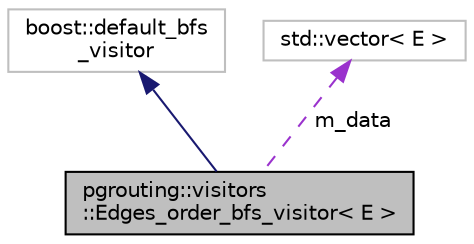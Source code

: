 digraph "pgrouting::visitors::Edges_order_bfs_visitor&lt; E &gt;"
{
  edge [fontname="Helvetica",fontsize="10",labelfontname="Helvetica",labelfontsize="10"];
  node [fontname="Helvetica",fontsize="10",shape=record];
  Node2 [label="pgrouting::visitors\l::Edges_order_bfs_visitor\< E \>",height=0.2,width=0.4,color="black", fillcolor="grey75", style="filled", fontcolor="black"];
  Node3 -> Node2 [dir="back",color="midnightblue",fontsize="10",style="solid",fontname="Helvetica"];
  Node3 [label="boost::default_bfs\l_visitor",height=0.2,width=0.4,color="grey75", fillcolor="white", style="filled"];
  Node4 -> Node2 [dir="back",color="darkorchid3",fontsize="10",style="dashed",label=" m_data" ,fontname="Helvetica"];
  Node4 [label="std::vector\< E \>",height=0.2,width=0.4,color="grey75", fillcolor="white", style="filled"];
}
